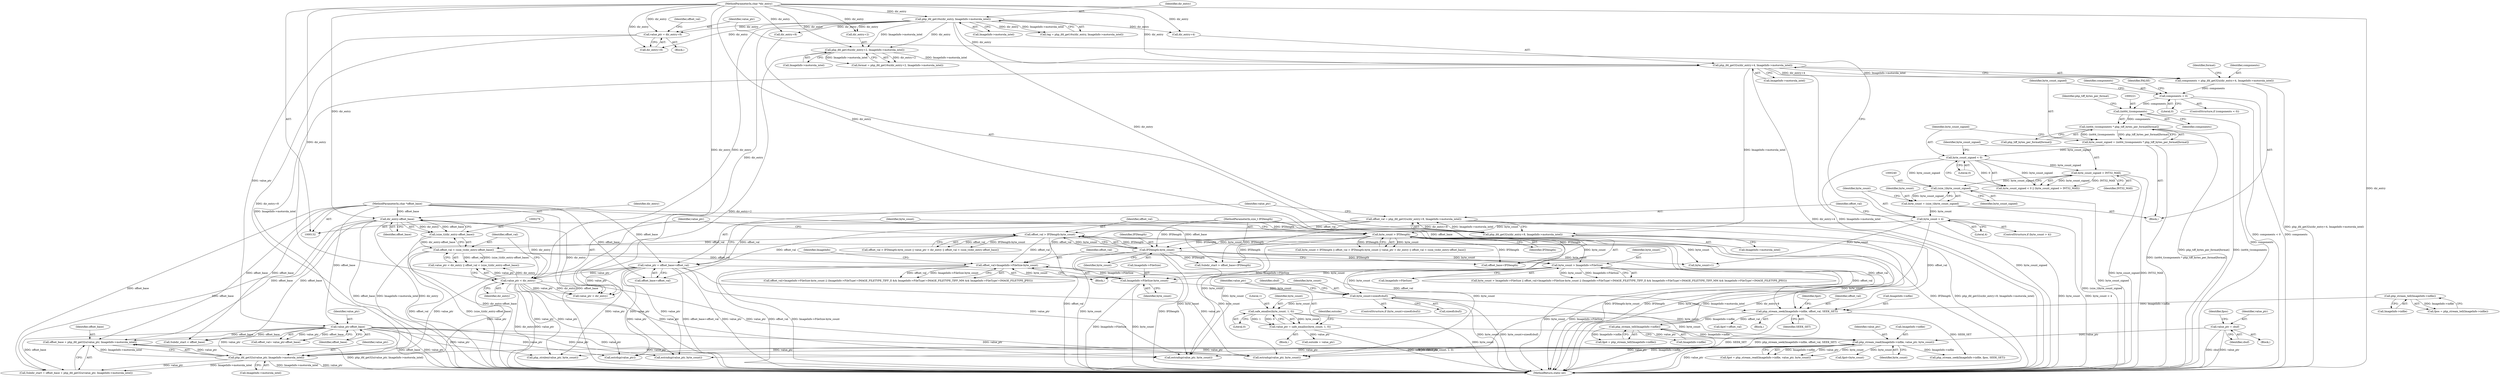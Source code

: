 digraph "0_php_082aecfc3a753ad03be82cf14f03ac065723ec92_0@pointer" {
"1000770" [label="(Call,offset_base + php_ifd_get32u(value_ptr, ImageInfo->motorola_intel))"];
"1000280" [label="(Call,dir_entry-offset_base)"];
"1000273" [label="(Call,value_ptr < dir_entry)"];
"1000256" [label="(Call,value_ptr = offset_base+offset_val)"];
"1000135" [label="(MethodParameterIn,char *offset_base)"];
"1000247" [label="(Call,offset_val = php_ifd_get32u(dir_entry+8, ImageInfo->motorola_intel))"];
"1000249" [label="(Call,php_ifd_get32u(dir_entry+8, ImageInfo->motorola_intel))"];
"1000134" [label="(MethodParameterIn,char *dir_entry)"];
"1000176" [label="(Call,php_ifd_get16u(dir_entry, ImageInfo->motorola_intel))"];
"1000192" [label="(Call,php_ifd_get32u(dir_entry+4, ImageInfo->motorola_intel))"];
"1000183" [label="(Call,php_ifd_get16u(dir_entry+2, ImageInfo->motorola_intel))"];
"1000411" [label="(Call,value_ptr-offset_base)"];
"1000404" [label="(Call,value_ptr = dir_entry+8)"];
"1000772" [label="(Call,php_ifd_get32u(value_ptr, ImageInfo->motorola_intel))"];
"1000381" [label="(Call,php_stream_read(ImageInfo->infile, value_ptr, byte_count))"];
"1000366" [label="(Call,php_stream_tell(ImageInfo->infile))"];
"1000358" [label="(Call,php_stream_seek(ImageInfo->infile, offset_val, SEEK_SET))"];
"1000354" [label="(Call,php_stream_tell(ImageInfo->infile))"];
"1000292" [label="(Call,offset_val>ImageInfo->FileSize-byte_count)"];
"1000267" [label="(Call,offset_val > IFDlength-byte_count)"];
"1000269" [label="(Call,IFDlength-byte_count)"];
"1000263" [label="(Call,byte_count > IFDlength)"];
"1000243" [label="(Call,byte_count > 4)"];
"1000237" [label="(Call,byte_count = (size_t)byte_count_signed)"];
"1000239" [label="(Call,(size_t)byte_count_signed)"];
"1000228" [label="(Call,byte_count_signed < 0)"];
"1000217" [label="(Call,byte_count_signed = (int64_t)components * php_tiff_bytes_per_format[format])"];
"1000219" [label="(Call,(int64_t)components * php_tiff_bytes_per_format[format])"];
"1000220" [label="(Call,(int64_t)components)"];
"1000211" [label="(Call,components < 0)"];
"1000190" [label="(Call,components = php_ifd_get32u(dir_entry+4, ImageInfo->motorola_intel))"];
"1000231" [label="(Call,byte_count_signed > INT32_MAX)"];
"1000136" [label="(MethodParameterIn,size_t IFDlength)"];
"1000276" [label="(Call,offset_val < (size_t)(dir_entry-offset_base))"];
"1000278" [label="(Call,(size_t)(dir_entry-offset_base))"];
"1000294" [label="(Call,ImageInfo->FileSize-byte_count)"];
"1000286" [label="(Call,byte_count > ImageInfo->FileSize)"];
"1000349" [label="(Call,value_ptr = cbuf)"];
"1000332" [label="(Call,value_ptr = safe_emalloc(byte_count, 1, 0))"];
"1000334" [label="(Call,safe_emalloc(byte_count, 1, 0))"];
"1000327" [label="(Call,byte_count>sizeof(cbuf))"];
"1000345" [label="(Identifier,cbuf)"];
"1000779" [label="(Call,Subdir_start < offset_base)"];
"1000382" [label="(Call,ImageInfo->infile)"];
"1000276" [label="(Call,offset_val < (size_t)(dir_entry-offset_base))"];
"1000281" [label="(Identifier,dir_entry)"];
"1000178" [label="(Call,ImageInfo->motorola_intel)"];
"1000270" [label="(Identifier,IFDlength)"];
"1000268" [label="(Identifier,offset_val)"];
"1000196" [label="(Call,ImageInfo->motorola_intel)"];
"1000248" [label="(Identifier,offset_val)"];
"1000242" [label="(ControlStructure,if (byte_count > 4))"];
"1000271" [label="(Identifier,byte_count)"];
"1000219" [label="(Call,(int64_t)components * php_tiff_bytes_per_format[format])"];
"1000334" [label="(Call,safe_emalloc(byte_count, 1, 0))"];
"1000351" [label="(Identifier,cbuf)"];
"1000176" [label="(Call,php_ifd_get16u(dir_entry, ImageInfo->motorola_intel))"];
"1000263" [label="(Call,byte_count > IFDlength)"];
"1000280" [label="(Call,dir_entry-offset_base)"];
"1000212" [label="(Identifier,components)"];
"1000253" [label="(Call,ImageInfo->motorola_intel)"];
"1000355" [label="(Call,ImageInfo->infile)"];
"1000181" [label="(Call,format = php_ifd_get16u(dir_entry+2, ImageInfo->motorola_intel))"];
"1000403" [label="(Block,)"];
"1000782" [label="(Call,Subdir_start > offset_base+IFDlength)"];
"1000262" [label="(Call,byte_count > IFDlength || offset_val > IFDlength-byte_count || value_ptr < dir_entry || offset_val < (size_t)(dir_entry-offset_base))"];
"1000256" [label="(Call,value_ptr = offset_base+offset_val)"];
"1000275" [label="(Identifier,dir_entry)"];
"1000285" [label="(Call,byte_count > ImageInfo->FileSize || offset_val>ImageInfo->FileSize-byte_count || (ImageInfo->FileType!=IMAGE_FILETYPE_TIFF_II && ImageInfo->FileType!=IMAGE_FILETYPE_TIFF_MM && ImageInfo->FileType!=IMAGE_FILETYPE_JPEG))"];
"1000406" [label="(Call,dir_entry+8)"];
"1000224" [label="(Identifier,php_tiff_bytes_per_format)"];
"1000246" [label="(Block,)"];
"1000387" [label="(Call,php_stream_seek(ImageInfo->infile, fpos, SEEK_SET))"];
"1000243" [label="(Call,byte_count > 4)"];
"1000367" [label="(Call,ImageInfo->infile)"];
"1000331" [label="(Block,)"];
"1000247" [label="(Call,offset_val = php_ifd_get32u(dir_entry+8, ImageInfo->motorola_intel))"];
"1000362" [label="(Identifier,offset_val)"];
"1000222" [label="(Identifier,components)"];
"1000193" [label="(Call,dir_entry+4)"];
"1000342" [label="(Block,)"];
"1000216" [label="(Identifier,FALSE)"];
"1000574" [label="(Call,estrndup(value_ptr, byte_count))"];
"1000522" [label="(Call,php_strnlen(value_ptr, byte_count))"];
"1000516" [label="(Call,byte_count>1)"];
"1000239" [label="(Call,(size_t)byte_count_signed)"];
"1000326" [label="(ControlStructure,if (byte_count>sizeof(cbuf)))"];
"1000177" [label="(Identifier,dir_entry)"];
"1000359" [label="(Call,ImageInfo->infile)"];
"1000718" [label="(Call,estrndup(value_ptr, byte_count))"];
"1000220" [label="(Call,(int64_t)components)"];
"1000286" [label="(Call,byte_count > ImageInfo->FileSize)"];
"1000774" [label="(Call,ImageInfo->motorola_intel)"];
"1000273" [label="(Call,value_ptr < dir_entry)"];
"1000269" [label="(Call,IFDlength-byte_count)"];
"1000227" [label="(Call,byte_count_signed < 0 || (byte_count_signed > INT32_MAX))"];
"1000538" [label="(Call,estrdup(value_ptr))"];
"1000267" [label="(Call,offset_val > IFDlength-byte_count)"];
"1000338" [label="(Call,outside = value_ptr)"];
"1000250" [label="(Call,dir_entry+8)"];
"1000350" [label="(Identifier,value_ptr)"];
"1000328" [label="(Identifier,byte_count)"];
"1000191" [label="(Identifier,components)"];
"1000327" [label="(Call,byte_count>sizeof(cbuf))"];
"1000295" [label="(Call,ImageInfo->FileSize)"];
"1000332" [label="(Call,value_ptr = safe_emalloc(byte_count, 1, 0))"];
"1000192" [label="(Call,php_ifd_get32u(dir_entry+4, ImageInfo->motorola_intel))"];
"1000278" [label="(Call,(size_t)(dir_entry-offset_base))"];
"1000333" [label="(Identifier,value_ptr)"];
"1000770" [label="(Call,offset_base + php_ifd_get32u(value_ptr, ImageInfo->motorola_intel))"];
"1000318" [label="(Call,value_ptr < dir_entry)"];
"1000228" [label="(Call,byte_count_signed < 0)"];
"1000277" [label="(Identifier,offset_val)"];
"1000230" [label="(Literal,0)"];
"1000411" [label="(Call,value_ptr-offset_base)"];
"1000187" [label="(Call,ImageInfo->motorola_intel)"];
"1000233" [label="(Identifier,INT32_MAX)"];
"1000294" [label="(Call,ImageInfo->FileSize-byte_count)"];
"1000282" [label="(Identifier,offset_base)"];
"1000363" [label="(Identifier,SEEK_SET)"];
"1000292" [label="(Call,offset_val>ImageInfo->FileSize-byte_count)"];
"1000232" [label="(Identifier,byte_count_signed)"];
"1000335" [label="(Identifier,byte_count)"];
"1000274" [label="(Identifier,value_ptr)"];
"1000358" [label="(Call,php_stream_seek(ImageInfo->infile, offset_val, SEEK_SET))"];
"1000218" [label="(Identifier,byte_count_signed)"];
"1000784" [label="(Call,offset_base+IFDlength)"];
"1000365" [label="(Identifier,fgot)"];
"1000245" [label="(Literal,4)"];
"1000266" [label="(Call,offset_val > IFDlength-byte_count || value_ptr < dir_entry || offset_val < (size_t)(dir_entry-offset_base))"];
"1000371" [label="(Call,fgot!=offset_val)"];
"1000238" [label="(Identifier,byte_count)"];
"1000135" [label="(MethodParameterIn,char *offset_base)"];
"1000797" [label="(MethodReturn,static int)"];
"1000353" [label="(Identifier,fpos)"];
"1000136" [label="(MethodParameterIn,size_t IFDlength)"];
"1000249" [label="(Call,php_ifd_get32u(dir_entry+8, ImageInfo->motorola_intel))"];
"1000184" [label="(Call,dir_entry+2)"];
"1000264" [label="(Identifier,byte_count)"];
"1000410" [label="(Identifier,offset_val)"];
"1000244" [label="(Identifier,byte_count)"];
"1000229" [label="(Identifier,byte_count_signed)"];
"1000405" [label="(Identifier,value_ptr)"];
"1000272" [label="(Call,value_ptr < dir_entry || offset_val < (size_t)(dir_entry-offset_base))"];
"1000409" [label="(Call,offset_val= value_ptr-offset_base)"];
"1000339" [label="(Identifier,outside)"];
"1000293" [label="(Identifier,offset_val)"];
"1000190" [label="(Call,components = php_ifd_get32u(dir_entry+4, ImageInfo->motorola_intel))"];
"1000258" [label="(Call,offset_base+offset_val)"];
"1000283" [label="(Block,)"];
"1000379" [label="(Call,fgot = php_stream_read(ImageInfo->infile, value_ptr, byte_count))"];
"1000241" [label="(Identifier,byte_count_signed)"];
"1000223" [label="(Call,php_tiff_bytes_per_format[format])"];
"1000381" [label="(Call,php_stream_read(ImageInfo->infile, value_ptr, byte_count))"];
"1000349" [label="(Call,value_ptr = cbuf)"];
"1000413" [label="(Identifier,offset_base)"];
"1000354" [label="(Call,php_stream_tell(ImageInfo->infile))"];
"1000211" [label="(Call,components < 0)"];
"1000772" [label="(Call,php_ifd_get32u(value_ptr, ImageInfo->motorola_intel))"];
"1000394" [label="(Call,fgot<byte_count)"];
"1000288" [label="(Call,ImageInfo->FileSize)"];
"1000183" [label="(Call,php_ifd_get16u(dir_entry+2, ImageInfo->motorola_intel))"];
"1000329" [label="(Call,sizeof(cbuf))"];
"1000352" [label="(Call,fpos = php_stream_tell(ImageInfo->infile))"];
"1000231" [label="(Call,byte_count_signed > INT32_MAX)"];
"1000336" [label="(Literal,1)"];
"1000291" [label="(Call,offset_val>ImageInfo->FileSize-byte_count || (ImageInfo->FileType!=IMAGE_FILETYPE_TIFF_II && ImageInfo->FileType!=IMAGE_FILETYPE_TIFF_MM && ImageInfo->FileType!=IMAGE_FILETYPE_JPEG))"];
"1000773" [label="(Identifier,value_ptr)"];
"1000298" [label="(Identifier,byte_count)"];
"1000265" [label="(Identifier,IFDlength)"];
"1000202" [label="(Identifier,format)"];
"1000412" [label="(Identifier,value_ptr)"];
"1000404" [label="(Call,value_ptr = dir_entry+8)"];
"1000386" [label="(Identifier,byte_count)"];
"1000771" [label="(Identifier,offset_base)"];
"1000174" [label="(Call,tag = php_ifd_get16u(dir_entry, ImageInfo->motorola_intel))"];
"1000768" [label="(Call,Subdir_start = offset_base + php_ifd_get32u(value_ptr, ImageInfo->motorola_intel))"];
"1000337" [label="(Literal,0)"];
"1000210" [label="(ControlStructure,if (components < 0))"];
"1000237" [label="(Call,byte_count = (size_t)byte_count_signed)"];
"1000217" [label="(Call,byte_count_signed = (int64_t)components * php_tiff_bytes_per_format[format])"];
"1000213" [label="(Literal,0)"];
"1000709" [label="(Call,estrndup(value_ptr, byte_count))"];
"1000302" [label="(Identifier,ImageInfo)"];
"1000141" [label="(Block,)"];
"1000366" [label="(Call,php_stream_tell(ImageInfo->infile))"];
"1000257" [label="(Identifier,value_ptr)"];
"1000385" [label="(Identifier,value_ptr)"];
"1000287" [label="(Identifier,byte_count)"];
"1000364" [label="(Call,fgot = php_stream_tell(ImageInfo->infile))"];
"1000134" [label="(MethodParameterIn,char *dir_entry)"];
"1000770" -> "1000768"  [label="AST: "];
"1000770" -> "1000772"  [label="CFG: "];
"1000771" -> "1000770"  [label="AST: "];
"1000772" -> "1000770"  [label="AST: "];
"1000768" -> "1000770"  [label="CFG: "];
"1000770" -> "1000797"  [label="DDG: php_ifd_get32u(value_ptr, ImageInfo->motorola_intel)"];
"1000280" -> "1000770"  [label="DDG: offset_base"];
"1000411" -> "1000770"  [label="DDG: offset_base"];
"1000135" -> "1000770"  [label="DDG: offset_base"];
"1000772" -> "1000770"  [label="DDG: value_ptr"];
"1000772" -> "1000770"  [label="DDG: ImageInfo->motorola_intel"];
"1000280" -> "1000278"  [label="AST: "];
"1000280" -> "1000282"  [label="CFG: "];
"1000281" -> "1000280"  [label="AST: "];
"1000282" -> "1000280"  [label="AST: "];
"1000278" -> "1000280"  [label="CFG: "];
"1000280" -> "1000797"  [label="DDG: offset_base"];
"1000280" -> "1000797"  [label="DDG: dir_entry"];
"1000280" -> "1000278"  [label="DDG: dir_entry"];
"1000280" -> "1000278"  [label="DDG: offset_base"];
"1000273" -> "1000280"  [label="DDG: dir_entry"];
"1000134" -> "1000280"  [label="DDG: dir_entry"];
"1000135" -> "1000280"  [label="DDG: offset_base"];
"1000280" -> "1000318"  [label="DDG: dir_entry"];
"1000280" -> "1000768"  [label="DDG: offset_base"];
"1000280" -> "1000779"  [label="DDG: offset_base"];
"1000273" -> "1000272"  [label="AST: "];
"1000273" -> "1000275"  [label="CFG: "];
"1000274" -> "1000273"  [label="AST: "];
"1000275" -> "1000273"  [label="AST: "];
"1000277" -> "1000273"  [label="CFG: "];
"1000272" -> "1000273"  [label="CFG: "];
"1000273" -> "1000797"  [label="DDG: dir_entry"];
"1000273" -> "1000797"  [label="DDG: value_ptr"];
"1000273" -> "1000272"  [label="DDG: value_ptr"];
"1000273" -> "1000272"  [label="DDG: dir_entry"];
"1000256" -> "1000273"  [label="DDG: value_ptr"];
"1000134" -> "1000273"  [label="DDG: dir_entry"];
"1000176" -> "1000273"  [label="DDG: dir_entry"];
"1000273" -> "1000318"  [label="DDG: value_ptr"];
"1000273" -> "1000318"  [label="DDG: dir_entry"];
"1000273" -> "1000522"  [label="DDG: value_ptr"];
"1000273" -> "1000538"  [label="DDG: value_ptr"];
"1000273" -> "1000574"  [label="DDG: value_ptr"];
"1000273" -> "1000709"  [label="DDG: value_ptr"];
"1000273" -> "1000718"  [label="DDG: value_ptr"];
"1000273" -> "1000772"  [label="DDG: value_ptr"];
"1000256" -> "1000246"  [label="AST: "];
"1000256" -> "1000258"  [label="CFG: "];
"1000257" -> "1000256"  [label="AST: "];
"1000258" -> "1000256"  [label="AST: "];
"1000264" -> "1000256"  [label="CFG: "];
"1000256" -> "1000797"  [label="DDG: offset_base+offset_val"];
"1000256" -> "1000797"  [label="DDG: value_ptr"];
"1000135" -> "1000256"  [label="DDG: offset_base"];
"1000247" -> "1000256"  [label="DDG: offset_val"];
"1000256" -> "1000318"  [label="DDG: value_ptr"];
"1000256" -> "1000522"  [label="DDG: value_ptr"];
"1000256" -> "1000538"  [label="DDG: value_ptr"];
"1000256" -> "1000574"  [label="DDG: value_ptr"];
"1000256" -> "1000709"  [label="DDG: value_ptr"];
"1000256" -> "1000718"  [label="DDG: value_ptr"];
"1000256" -> "1000772"  [label="DDG: value_ptr"];
"1000135" -> "1000132"  [label="AST: "];
"1000135" -> "1000797"  [label="DDG: offset_base"];
"1000135" -> "1000258"  [label="DDG: offset_base"];
"1000135" -> "1000411"  [label="DDG: offset_base"];
"1000135" -> "1000768"  [label="DDG: offset_base"];
"1000135" -> "1000779"  [label="DDG: offset_base"];
"1000135" -> "1000782"  [label="DDG: offset_base"];
"1000135" -> "1000784"  [label="DDG: offset_base"];
"1000247" -> "1000246"  [label="AST: "];
"1000247" -> "1000249"  [label="CFG: "];
"1000248" -> "1000247"  [label="AST: "];
"1000249" -> "1000247"  [label="AST: "];
"1000257" -> "1000247"  [label="CFG: "];
"1000247" -> "1000797"  [label="DDG: php_ifd_get32u(dir_entry+8, ImageInfo->motorola_intel)"];
"1000249" -> "1000247"  [label="DDG: dir_entry+8"];
"1000249" -> "1000247"  [label="DDG: ImageInfo->motorola_intel"];
"1000247" -> "1000258"  [label="DDG: offset_val"];
"1000247" -> "1000267"  [label="DDG: offset_val"];
"1000247" -> "1000292"  [label="DDG: offset_val"];
"1000247" -> "1000358"  [label="DDG: offset_val"];
"1000249" -> "1000253"  [label="CFG: "];
"1000250" -> "1000249"  [label="AST: "];
"1000253" -> "1000249"  [label="AST: "];
"1000249" -> "1000797"  [label="DDG: ImageInfo->motorola_intel"];
"1000249" -> "1000797"  [label="DDG: dir_entry+8"];
"1000134" -> "1000249"  [label="DDG: dir_entry"];
"1000176" -> "1000249"  [label="DDG: dir_entry"];
"1000192" -> "1000249"  [label="DDG: ImageInfo->motorola_intel"];
"1000249" -> "1000772"  [label="DDG: ImageInfo->motorola_intel"];
"1000134" -> "1000132"  [label="AST: "];
"1000134" -> "1000797"  [label="DDG: dir_entry"];
"1000134" -> "1000176"  [label="DDG: dir_entry"];
"1000134" -> "1000183"  [label="DDG: dir_entry"];
"1000134" -> "1000184"  [label="DDG: dir_entry"];
"1000134" -> "1000192"  [label="DDG: dir_entry"];
"1000134" -> "1000193"  [label="DDG: dir_entry"];
"1000134" -> "1000250"  [label="DDG: dir_entry"];
"1000134" -> "1000318"  [label="DDG: dir_entry"];
"1000134" -> "1000404"  [label="DDG: dir_entry"];
"1000134" -> "1000406"  [label="DDG: dir_entry"];
"1000176" -> "1000174"  [label="AST: "];
"1000176" -> "1000178"  [label="CFG: "];
"1000177" -> "1000176"  [label="AST: "];
"1000178" -> "1000176"  [label="AST: "];
"1000174" -> "1000176"  [label="CFG: "];
"1000176" -> "1000174"  [label="DDG: dir_entry"];
"1000176" -> "1000174"  [label="DDG: ImageInfo->motorola_intel"];
"1000176" -> "1000183"  [label="DDG: dir_entry"];
"1000176" -> "1000183"  [label="DDG: ImageInfo->motorola_intel"];
"1000176" -> "1000184"  [label="DDG: dir_entry"];
"1000176" -> "1000192"  [label="DDG: dir_entry"];
"1000176" -> "1000193"  [label="DDG: dir_entry"];
"1000176" -> "1000250"  [label="DDG: dir_entry"];
"1000176" -> "1000318"  [label="DDG: dir_entry"];
"1000176" -> "1000404"  [label="DDG: dir_entry"];
"1000176" -> "1000406"  [label="DDG: dir_entry"];
"1000192" -> "1000190"  [label="AST: "];
"1000192" -> "1000196"  [label="CFG: "];
"1000193" -> "1000192"  [label="AST: "];
"1000196" -> "1000192"  [label="AST: "];
"1000190" -> "1000192"  [label="CFG: "];
"1000192" -> "1000797"  [label="DDG: dir_entry+4"];
"1000192" -> "1000797"  [label="DDG: ImageInfo->motorola_intel"];
"1000192" -> "1000190"  [label="DDG: dir_entry+4"];
"1000192" -> "1000190"  [label="DDG: ImageInfo->motorola_intel"];
"1000183" -> "1000192"  [label="DDG: ImageInfo->motorola_intel"];
"1000192" -> "1000772"  [label="DDG: ImageInfo->motorola_intel"];
"1000183" -> "1000181"  [label="AST: "];
"1000183" -> "1000187"  [label="CFG: "];
"1000184" -> "1000183"  [label="AST: "];
"1000187" -> "1000183"  [label="AST: "];
"1000181" -> "1000183"  [label="CFG: "];
"1000183" -> "1000797"  [label="DDG: dir_entry+2"];
"1000183" -> "1000181"  [label="DDG: dir_entry+2"];
"1000183" -> "1000181"  [label="DDG: ImageInfo->motorola_intel"];
"1000411" -> "1000409"  [label="AST: "];
"1000411" -> "1000413"  [label="CFG: "];
"1000412" -> "1000411"  [label="AST: "];
"1000413" -> "1000411"  [label="AST: "];
"1000409" -> "1000411"  [label="CFG: "];
"1000411" -> "1000797"  [label="DDG: value_ptr"];
"1000411" -> "1000797"  [label="DDG: offset_base"];
"1000411" -> "1000409"  [label="DDG: value_ptr"];
"1000411" -> "1000409"  [label="DDG: offset_base"];
"1000404" -> "1000411"  [label="DDG: value_ptr"];
"1000411" -> "1000522"  [label="DDG: value_ptr"];
"1000411" -> "1000538"  [label="DDG: value_ptr"];
"1000411" -> "1000574"  [label="DDG: value_ptr"];
"1000411" -> "1000709"  [label="DDG: value_ptr"];
"1000411" -> "1000718"  [label="DDG: value_ptr"];
"1000411" -> "1000768"  [label="DDG: offset_base"];
"1000411" -> "1000772"  [label="DDG: value_ptr"];
"1000411" -> "1000779"  [label="DDG: offset_base"];
"1000404" -> "1000403"  [label="AST: "];
"1000404" -> "1000406"  [label="CFG: "];
"1000405" -> "1000404"  [label="AST: "];
"1000406" -> "1000404"  [label="AST: "];
"1000410" -> "1000404"  [label="CFG: "];
"1000404" -> "1000797"  [label="DDG: dir_entry+8"];
"1000772" -> "1000774"  [label="CFG: "];
"1000773" -> "1000772"  [label="AST: "];
"1000774" -> "1000772"  [label="AST: "];
"1000772" -> "1000797"  [label="DDG: value_ptr"];
"1000772" -> "1000797"  [label="DDG: ImageInfo->motorola_intel"];
"1000772" -> "1000768"  [label="DDG: value_ptr"];
"1000772" -> "1000768"  [label="DDG: ImageInfo->motorola_intel"];
"1000381" -> "1000772"  [label="DDG: value_ptr"];
"1000381" -> "1000379"  [label="AST: "];
"1000381" -> "1000386"  [label="CFG: "];
"1000382" -> "1000381"  [label="AST: "];
"1000385" -> "1000381"  [label="AST: "];
"1000386" -> "1000381"  [label="AST: "];
"1000379" -> "1000381"  [label="CFG: "];
"1000381" -> "1000797"  [label="DDG: value_ptr"];
"1000381" -> "1000379"  [label="DDG: ImageInfo->infile"];
"1000381" -> "1000379"  [label="DDG: value_ptr"];
"1000381" -> "1000379"  [label="DDG: byte_count"];
"1000366" -> "1000381"  [label="DDG: ImageInfo->infile"];
"1000349" -> "1000381"  [label="DDG: value_ptr"];
"1000332" -> "1000381"  [label="DDG: value_ptr"];
"1000327" -> "1000381"  [label="DDG: byte_count"];
"1000334" -> "1000381"  [label="DDG: byte_count"];
"1000381" -> "1000387"  [label="DDG: ImageInfo->infile"];
"1000381" -> "1000394"  [label="DDG: byte_count"];
"1000381" -> "1000522"  [label="DDG: value_ptr"];
"1000381" -> "1000538"  [label="DDG: value_ptr"];
"1000381" -> "1000574"  [label="DDG: value_ptr"];
"1000381" -> "1000709"  [label="DDG: value_ptr"];
"1000381" -> "1000718"  [label="DDG: value_ptr"];
"1000366" -> "1000364"  [label="AST: "];
"1000366" -> "1000367"  [label="CFG: "];
"1000367" -> "1000366"  [label="AST: "];
"1000364" -> "1000366"  [label="CFG: "];
"1000366" -> "1000797"  [label="DDG: ImageInfo->infile"];
"1000366" -> "1000364"  [label="DDG: ImageInfo->infile"];
"1000358" -> "1000366"  [label="DDG: ImageInfo->infile"];
"1000358" -> "1000283"  [label="AST: "];
"1000358" -> "1000363"  [label="CFG: "];
"1000359" -> "1000358"  [label="AST: "];
"1000362" -> "1000358"  [label="AST: "];
"1000363" -> "1000358"  [label="AST: "];
"1000365" -> "1000358"  [label="CFG: "];
"1000358" -> "1000797"  [label="DDG: php_stream_seek(ImageInfo->infile, offset_val, SEEK_SET)"];
"1000358" -> "1000797"  [label="DDG: SEEK_SET"];
"1000354" -> "1000358"  [label="DDG: ImageInfo->infile"];
"1000292" -> "1000358"  [label="DDG: offset_val"];
"1000267" -> "1000358"  [label="DDG: offset_val"];
"1000276" -> "1000358"  [label="DDG: offset_val"];
"1000358" -> "1000371"  [label="DDG: offset_val"];
"1000358" -> "1000387"  [label="DDG: SEEK_SET"];
"1000354" -> "1000352"  [label="AST: "];
"1000354" -> "1000355"  [label="CFG: "];
"1000355" -> "1000354"  [label="AST: "];
"1000352" -> "1000354"  [label="CFG: "];
"1000354" -> "1000352"  [label="DDG: ImageInfo->infile"];
"1000292" -> "1000291"  [label="AST: "];
"1000292" -> "1000294"  [label="CFG: "];
"1000293" -> "1000292"  [label="AST: "];
"1000294" -> "1000292"  [label="AST: "];
"1000302" -> "1000292"  [label="CFG: "];
"1000291" -> "1000292"  [label="CFG: "];
"1000292" -> "1000797"  [label="DDG: ImageInfo->FileSize-byte_count"];
"1000292" -> "1000797"  [label="DDG: offset_val"];
"1000292" -> "1000291"  [label="DDG: offset_val"];
"1000292" -> "1000291"  [label="DDG: ImageInfo->FileSize-byte_count"];
"1000267" -> "1000292"  [label="DDG: offset_val"];
"1000276" -> "1000292"  [label="DDG: offset_val"];
"1000294" -> "1000292"  [label="DDG: ImageInfo->FileSize"];
"1000294" -> "1000292"  [label="DDG: byte_count"];
"1000267" -> "1000266"  [label="AST: "];
"1000267" -> "1000269"  [label="CFG: "];
"1000268" -> "1000267"  [label="AST: "];
"1000269" -> "1000267"  [label="AST: "];
"1000274" -> "1000267"  [label="CFG: "];
"1000266" -> "1000267"  [label="CFG: "];
"1000267" -> "1000797"  [label="DDG: IFDlength-byte_count"];
"1000267" -> "1000797"  [label="DDG: offset_val"];
"1000267" -> "1000266"  [label="DDG: offset_val"];
"1000267" -> "1000266"  [label="DDG: IFDlength-byte_count"];
"1000269" -> "1000267"  [label="DDG: IFDlength"];
"1000269" -> "1000267"  [label="DDG: byte_count"];
"1000267" -> "1000276"  [label="DDG: offset_val"];
"1000269" -> "1000271"  [label="CFG: "];
"1000270" -> "1000269"  [label="AST: "];
"1000271" -> "1000269"  [label="AST: "];
"1000269" -> "1000797"  [label="DDG: IFDlength"];
"1000269" -> "1000797"  [label="DDG: byte_count"];
"1000263" -> "1000269"  [label="DDG: IFDlength"];
"1000263" -> "1000269"  [label="DDG: byte_count"];
"1000136" -> "1000269"  [label="DDG: IFDlength"];
"1000269" -> "1000286"  [label="DDG: byte_count"];
"1000269" -> "1000516"  [label="DDG: byte_count"];
"1000269" -> "1000709"  [label="DDG: byte_count"];
"1000269" -> "1000718"  [label="DDG: byte_count"];
"1000269" -> "1000782"  [label="DDG: IFDlength"];
"1000269" -> "1000784"  [label="DDG: IFDlength"];
"1000263" -> "1000262"  [label="AST: "];
"1000263" -> "1000265"  [label="CFG: "];
"1000264" -> "1000263"  [label="AST: "];
"1000265" -> "1000263"  [label="AST: "];
"1000268" -> "1000263"  [label="CFG: "];
"1000262" -> "1000263"  [label="CFG: "];
"1000263" -> "1000797"  [label="DDG: IFDlength"];
"1000263" -> "1000797"  [label="DDG: byte_count"];
"1000263" -> "1000262"  [label="DDG: byte_count"];
"1000263" -> "1000262"  [label="DDG: IFDlength"];
"1000243" -> "1000263"  [label="DDG: byte_count"];
"1000136" -> "1000263"  [label="DDG: IFDlength"];
"1000263" -> "1000286"  [label="DDG: byte_count"];
"1000263" -> "1000516"  [label="DDG: byte_count"];
"1000263" -> "1000709"  [label="DDG: byte_count"];
"1000263" -> "1000718"  [label="DDG: byte_count"];
"1000263" -> "1000782"  [label="DDG: IFDlength"];
"1000263" -> "1000784"  [label="DDG: IFDlength"];
"1000243" -> "1000242"  [label="AST: "];
"1000243" -> "1000245"  [label="CFG: "];
"1000244" -> "1000243"  [label="AST: "];
"1000245" -> "1000243"  [label="AST: "];
"1000248" -> "1000243"  [label="CFG: "];
"1000405" -> "1000243"  [label="CFG: "];
"1000243" -> "1000797"  [label="DDG: byte_count"];
"1000243" -> "1000797"  [label="DDG: byte_count > 4"];
"1000237" -> "1000243"  [label="DDG: byte_count"];
"1000243" -> "1000516"  [label="DDG: byte_count"];
"1000243" -> "1000709"  [label="DDG: byte_count"];
"1000243" -> "1000718"  [label="DDG: byte_count"];
"1000237" -> "1000141"  [label="AST: "];
"1000237" -> "1000239"  [label="CFG: "];
"1000238" -> "1000237"  [label="AST: "];
"1000239" -> "1000237"  [label="AST: "];
"1000244" -> "1000237"  [label="CFG: "];
"1000237" -> "1000797"  [label="DDG: (size_t)byte_count_signed"];
"1000239" -> "1000237"  [label="DDG: byte_count_signed"];
"1000239" -> "1000241"  [label="CFG: "];
"1000240" -> "1000239"  [label="AST: "];
"1000241" -> "1000239"  [label="AST: "];
"1000239" -> "1000797"  [label="DDG: byte_count_signed"];
"1000228" -> "1000239"  [label="DDG: byte_count_signed"];
"1000231" -> "1000239"  [label="DDG: byte_count_signed"];
"1000228" -> "1000227"  [label="AST: "];
"1000228" -> "1000230"  [label="CFG: "];
"1000229" -> "1000228"  [label="AST: "];
"1000230" -> "1000228"  [label="AST: "];
"1000232" -> "1000228"  [label="CFG: "];
"1000227" -> "1000228"  [label="CFG: "];
"1000228" -> "1000797"  [label="DDG: byte_count_signed"];
"1000228" -> "1000227"  [label="DDG: byte_count_signed"];
"1000228" -> "1000227"  [label="DDG: 0"];
"1000217" -> "1000228"  [label="DDG: byte_count_signed"];
"1000228" -> "1000231"  [label="DDG: byte_count_signed"];
"1000217" -> "1000141"  [label="AST: "];
"1000217" -> "1000219"  [label="CFG: "];
"1000218" -> "1000217"  [label="AST: "];
"1000219" -> "1000217"  [label="AST: "];
"1000229" -> "1000217"  [label="CFG: "];
"1000217" -> "1000797"  [label="DDG: (int64_t)components * php_tiff_bytes_per_format[format]"];
"1000219" -> "1000217"  [label="DDG: (int64_t)components"];
"1000219" -> "1000217"  [label="DDG: php_tiff_bytes_per_format[format]"];
"1000219" -> "1000223"  [label="CFG: "];
"1000220" -> "1000219"  [label="AST: "];
"1000223" -> "1000219"  [label="AST: "];
"1000219" -> "1000797"  [label="DDG: php_tiff_bytes_per_format[format]"];
"1000219" -> "1000797"  [label="DDG: (int64_t)components"];
"1000220" -> "1000219"  [label="DDG: components"];
"1000220" -> "1000222"  [label="CFG: "];
"1000221" -> "1000220"  [label="AST: "];
"1000222" -> "1000220"  [label="AST: "];
"1000224" -> "1000220"  [label="CFG: "];
"1000220" -> "1000797"  [label="DDG: components"];
"1000211" -> "1000220"  [label="DDG: components"];
"1000211" -> "1000210"  [label="AST: "];
"1000211" -> "1000213"  [label="CFG: "];
"1000212" -> "1000211"  [label="AST: "];
"1000213" -> "1000211"  [label="AST: "];
"1000216" -> "1000211"  [label="CFG: "];
"1000218" -> "1000211"  [label="CFG: "];
"1000211" -> "1000797"  [label="DDG: components"];
"1000211" -> "1000797"  [label="DDG: components < 0"];
"1000190" -> "1000211"  [label="DDG: components"];
"1000190" -> "1000141"  [label="AST: "];
"1000191" -> "1000190"  [label="AST: "];
"1000202" -> "1000190"  [label="CFG: "];
"1000190" -> "1000797"  [label="DDG: php_ifd_get32u(dir_entry+4, ImageInfo->motorola_intel)"];
"1000231" -> "1000227"  [label="AST: "];
"1000231" -> "1000233"  [label="CFG: "];
"1000232" -> "1000231"  [label="AST: "];
"1000233" -> "1000231"  [label="AST: "];
"1000227" -> "1000231"  [label="CFG: "];
"1000231" -> "1000797"  [label="DDG: INT32_MAX"];
"1000231" -> "1000797"  [label="DDG: byte_count_signed"];
"1000231" -> "1000227"  [label="DDG: byte_count_signed"];
"1000231" -> "1000227"  [label="DDG: INT32_MAX"];
"1000136" -> "1000132"  [label="AST: "];
"1000136" -> "1000797"  [label="DDG: IFDlength"];
"1000136" -> "1000782"  [label="DDG: IFDlength"];
"1000136" -> "1000784"  [label="DDG: IFDlength"];
"1000276" -> "1000272"  [label="AST: "];
"1000276" -> "1000278"  [label="CFG: "];
"1000277" -> "1000276"  [label="AST: "];
"1000278" -> "1000276"  [label="AST: "];
"1000272" -> "1000276"  [label="CFG: "];
"1000276" -> "1000797"  [label="DDG: (size_t)(dir_entry-offset_base)"];
"1000276" -> "1000797"  [label="DDG: offset_val"];
"1000276" -> "1000272"  [label="DDG: offset_val"];
"1000276" -> "1000272"  [label="DDG: (size_t)(dir_entry-offset_base)"];
"1000278" -> "1000276"  [label="DDG: dir_entry-offset_base"];
"1000279" -> "1000278"  [label="AST: "];
"1000278" -> "1000797"  [label="DDG: dir_entry-offset_base"];
"1000294" -> "1000298"  [label="CFG: "];
"1000295" -> "1000294"  [label="AST: "];
"1000298" -> "1000294"  [label="AST: "];
"1000294" -> "1000797"  [label="DDG: byte_count"];
"1000294" -> "1000797"  [label="DDG: ImageInfo->FileSize"];
"1000286" -> "1000294"  [label="DDG: ImageInfo->FileSize"];
"1000286" -> "1000294"  [label="DDG: byte_count"];
"1000294" -> "1000327"  [label="DDG: byte_count"];
"1000286" -> "1000285"  [label="AST: "];
"1000286" -> "1000288"  [label="CFG: "];
"1000287" -> "1000286"  [label="AST: "];
"1000288" -> "1000286"  [label="AST: "];
"1000293" -> "1000286"  [label="CFG: "];
"1000285" -> "1000286"  [label="CFG: "];
"1000286" -> "1000797"  [label="DDG: byte_count"];
"1000286" -> "1000797"  [label="DDG: ImageInfo->FileSize"];
"1000286" -> "1000285"  [label="DDG: byte_count"];
"1000286" -> "1000285"  [label="DDG: ImageInfo->FileSize"];
"1000286" -> "1000327"  [label="DDG: byte_count"];
"1000349" -> "1000342"  [label="AST: "];
"1000349" -> "1000351"  [label="CFG: "];
"1000350" -> "1000349"  [label="AST: "];
"1000351" -> "1000349"  [label="AST: "];
"1000353" -> "1000349"  [label="CFG: "];
"1000349" -> "1000797"  [label="DDG: cbuf"];
"1000349" -> "1000797"  [label="DDG: value_ptr"];
"1000332" -> "1000331"  [label="AST: "];
"1000332" -> "1000334"  [label="CFG: "];
"1000333" -> "1000332"  [label="AST: "];
"1000334" -> "1000332"  [label="AST: "];
"1000339" -> "1000332"  [label="CFG: "];
"1000332" -> "1000797"  [label="DDG: safe_emalloc(byte_count, 1, 0)"];
"1000334" -> "1000332"  [label="DDG: byte_count"];
"1000334" -> "1000332"  [label="DDG: 1"];
"1000334" -> "1000332"  [label="DDG: 0"];
"1000332" -> "1000338"  [label="DDG: value_ptr"];
"1000334" -> "1000337"  [label="CFG: "];
"1000335" -> "1000334"  [label="AST: "];
"1000336" -> "1000334"  [label="AST: "];
"1000337" -> "1000334"  [label="AST: "];
"1000334" -> "1000797"  [label="DDG: byte_count"];
"1000327" -> "1000334"  [label="DDG: byte_count"];
"1000327" -> "1000326"  [label="AST: "];
"1000327" -> "1000329"  [label="CFG: "];
"1000328" -> "1000327"  [label="AST: "];
"1000329" -> "1000327"  [label="AST: "];
"1000333" -> "1000327"  [label="CFG: "];
"1000345" -> "1000327"  [label="CFG: "];
"1000327" -> "1000797"  [label="DDG: byte_count"];
"1000327" -> "1000797"  [label="DDG: byte_count>sizeof(cbuf)"];
}
